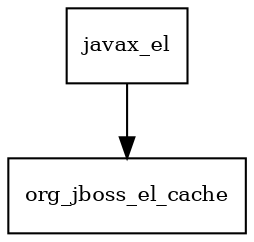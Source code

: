 digraph jboss_el_api_2_2_spec_1_0_4_Final_redhat_1_package_dependencies {
  node [shape = box, fontsize=10.0];
  javax_el -> org_jboss_el_cache;
}
